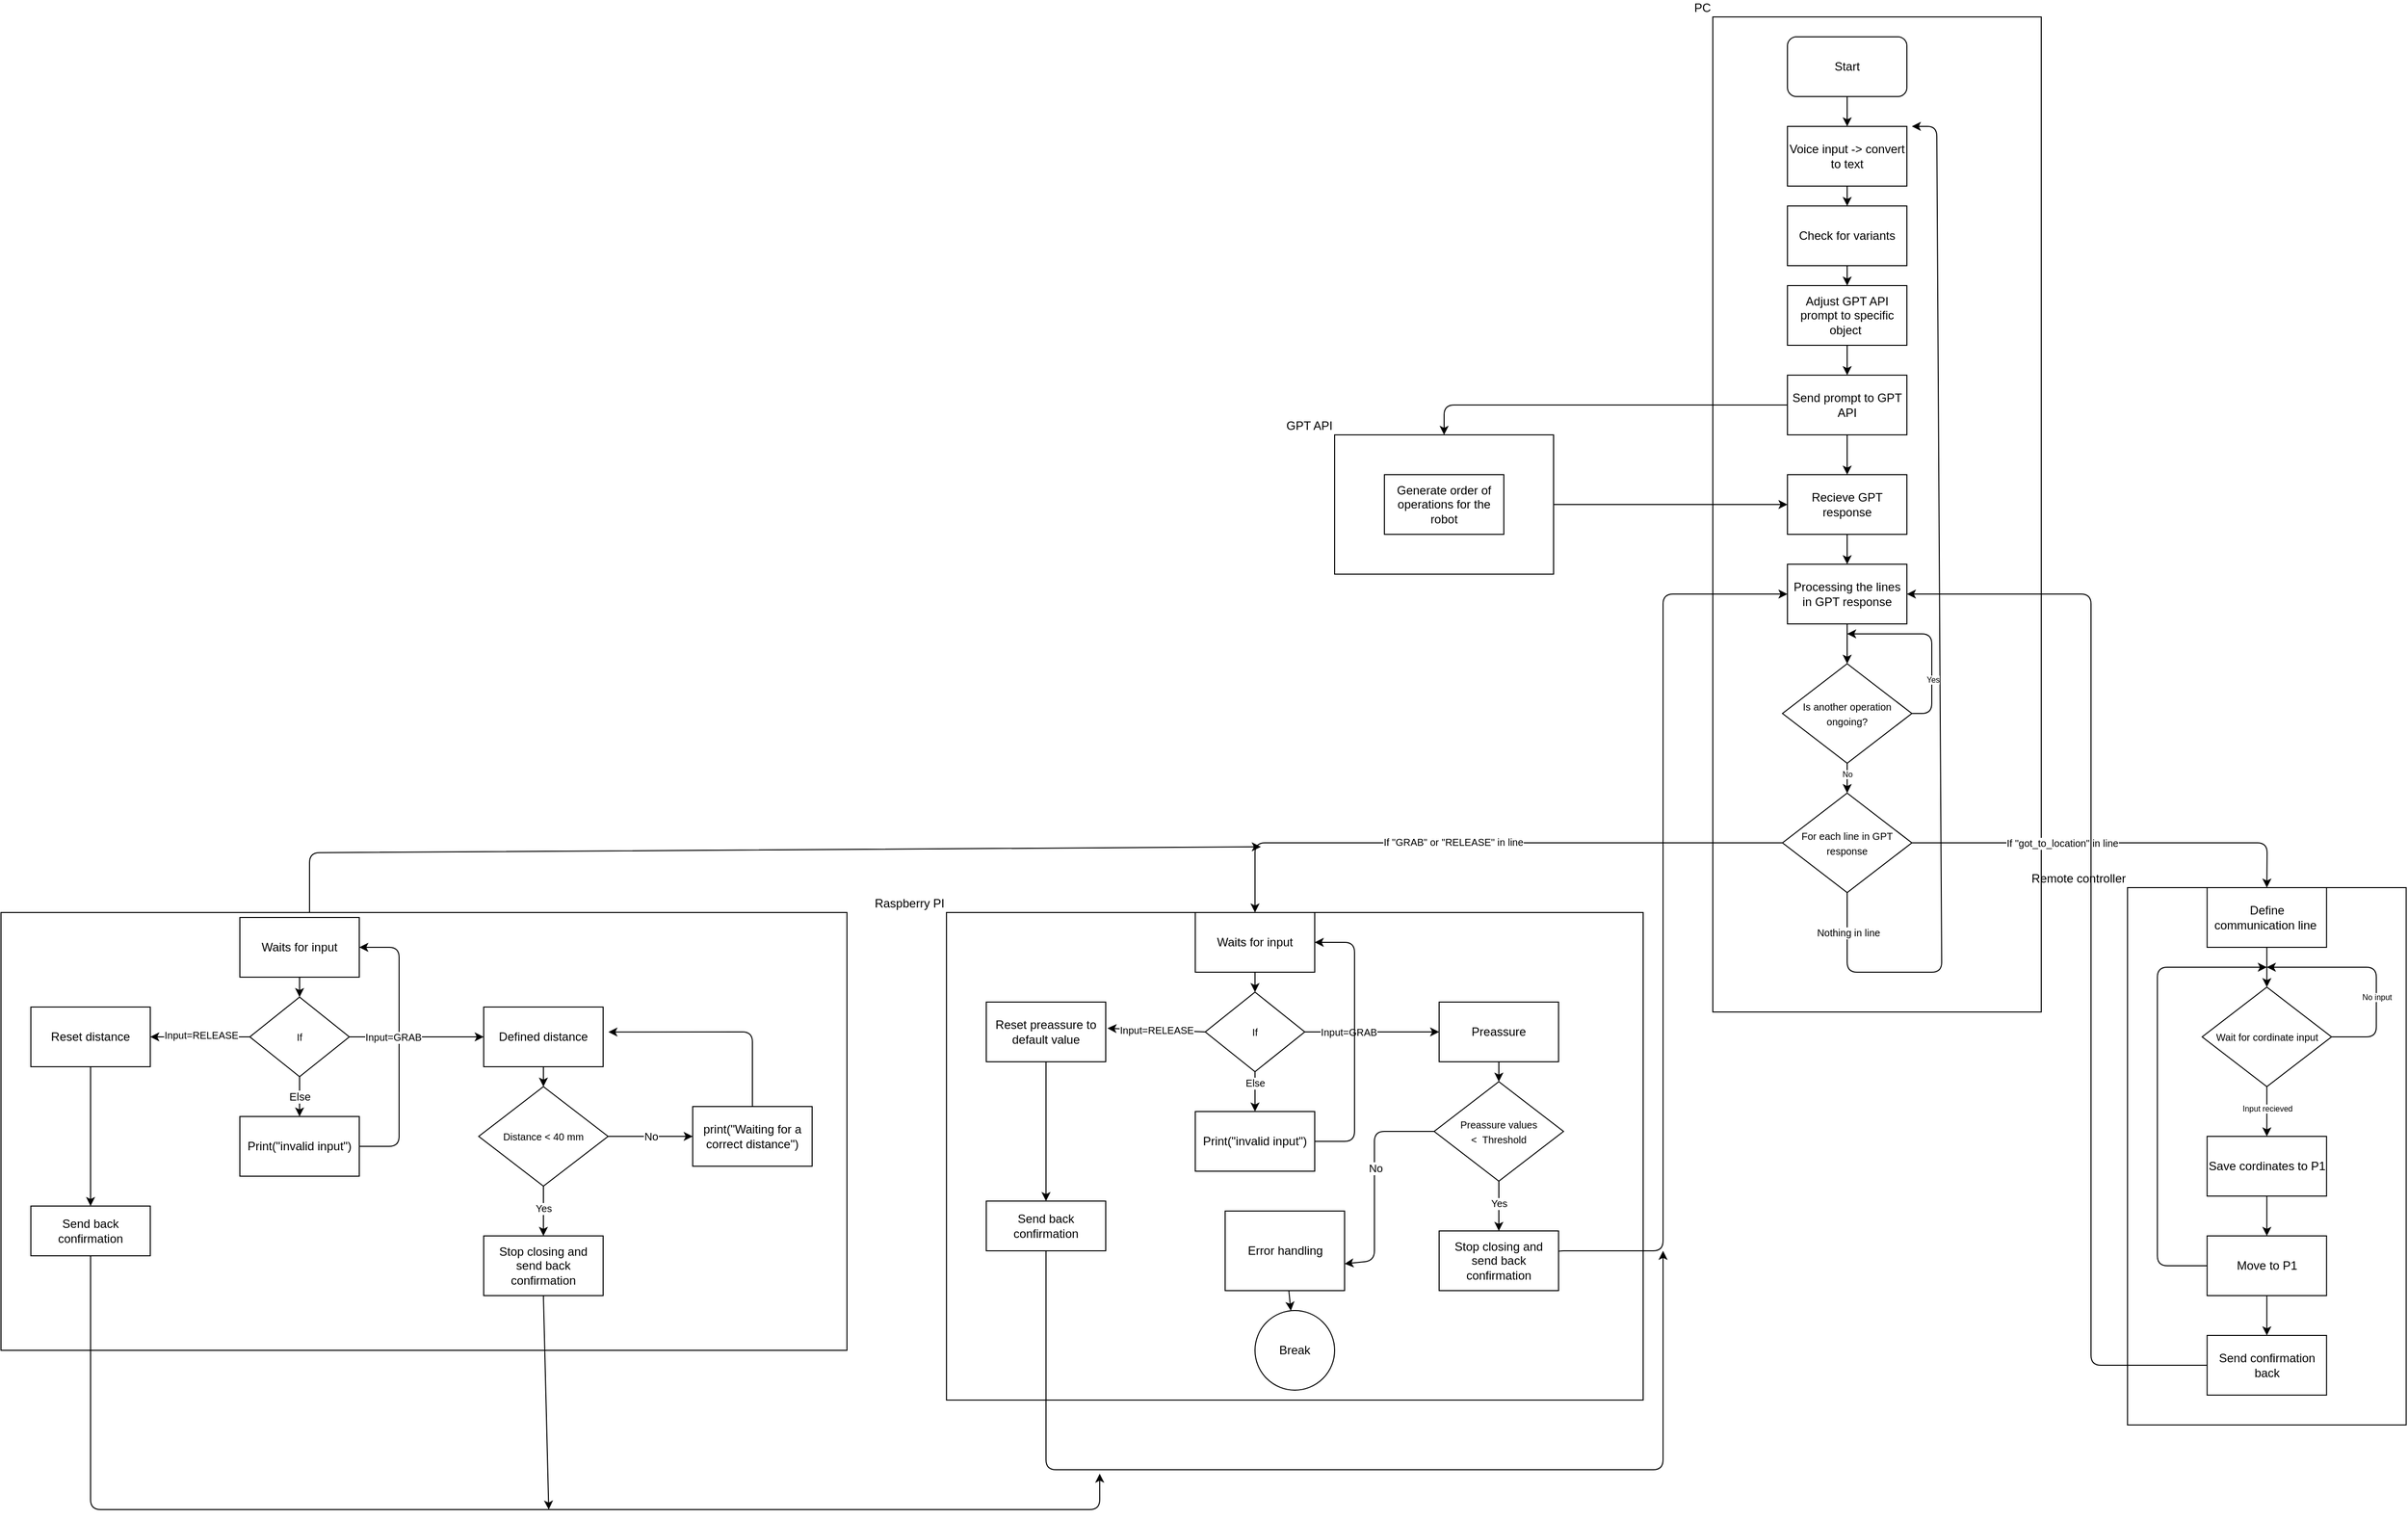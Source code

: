 <mxfile>
    <diagram id="UBDTg_uZCftSm7nuIqOW" name="Page-1">
        <mxGraphModel dx="2846" dy="647" grid="1" gridSize="10" guides="1" tooltips="1" connect="1" arrows="1" fold="1" page="1" pageScale="1" pageWidth="850" pageHeight="1100" math="0" shadow="0">
            <root>
                <mxCell id="0"/>
                <mxCell id="1" parent="0"/>
                <mxCell id="5" value="PC" style="rounded=0;whiteSpace=wrap;html=1;labelPosition=left;verticalLabelPosition=top;align=right;verticalAlign=bottom;" parent="1" vertex="1">
                    <mxGeometry x="290" y="20" width="330" height="1000" as="geometry"/>
                </mxCell>
                <mxCell id="23" style="edgeStyle=none;html=1;entryX=0.5;entryY=0;entryDx=0;entryDy=0;" parent="1" source="6" target="7" edge="1">
                    <mxGeometry relative="1" as="geometry"/>
                </mxCell>
                <mxCell id="6" value="Start" style="rounded=1;whiteSpace=wrap;html=1;" parent="1" vertex="1">
                    <mxGeometry x="365" y="40" width="120" height="60" as="geometry"/>
                </mxCell>
                <mxCell id="24" style="edgeStyle=none;html=1;entryX=0.5;entryY=0;entryDx=0;entryDy=0;" parent="1" source="7" target="8" edge="1">
                    <mxGeometry relative="1" as="geometry"/>
                </mxCell>
                <mxCell id="7" value="Voice input -&amp;gt; convert to text" style="rounded=0;whiteSpace=wrap;html=1;" parent="1" vertex="1">
                    <mxGeometry x="365" y="130" width="120" height="60" as="geometry"/>
                </mxCell>
                <mxCell id="25" style="edgeStyle=none;html=1;entryX=0.5;entryY=0;entryDx=0;entryDy=0;" parent="1" source="8" target="9" edge="1">
                    <mxGeometry relative="1" as="geometry"/>
                </mxCell>
                <mxCell id="8" value="Check for variants" style="rounded=0;whiteSpace=wrap;html=1;" parent="1" vertex="1">
                    <mxGeometry x="365" y="210" width="120" height="60" as="geometry"/>
                </mxCell>
                <mxCell id="26" style="edgeStyle=none;html=1;entryX=0.5;entryY=0;entryDx=0;entryDy=0;" parent="1" source="9" target="10" edge="1">
                    <mxGeometry relative="1" as="geometry"/>
                </mxCell>
                <mxCell id="9" value="Adjust GPT API prompt to specific object&amp;nbsp;" style="rounded=0;whiteSpace=wrap;html=1;" parent="1" vertex="1">
                    <mxGeometry x="365" y="290" width="120" height="60" as="geometry"/>
                </mxCell>
                <mxCell id="16" style="edgeStyle=none;html=1;entryX=0.5;entryY=0;entryDx=0;entryDy=0;" parent="1" source="10" target="11" edge="1">
                    <mxGeometry relative="1" as="geometry">
                        <Array as="points">
                            <mxPoint x="20" y="410"/>
                        </Array>
                    </mxGeometry>
                </mxCell>
                <mxCell id="27" style="edgeStyle=none;html=1;entryX=0.5;entryY=0;entryDx=0;entryDy=0;" parent="1" source="10" target="17" edge="1">
                    <mxGeometry relative="1" as="geometry"/>
                </mxCell>
                <mxCell id="10" value="Send prompt to GPT API" style="rounded=0;whiteSpace=wrap;html=1;" parent="1" vertex="1">
                    <mxGeometry x="365" y="380" width="120" height="60" as="geometry"/>
                </mxCell>
                <mxCell id="18" style="edgeStyle=none;html=1;entryX=0;entryY=0.5;entryDx=0;entryDy=0;" parent="1" source="11" target="17" edge="1">
                    <mxGeometry relative="1" as="geometry"/>
                </mxCell>
                <mxCell id="11" value="GPT API" style="rounded=0;whiteSpace=wrap;html=1;labelPosition=left;verticalLabelPosition=top;align=right;verticalAlign=bottom;" parent="1" vertex="1">
                    <mxGeometry x="-90" y="440" width="220" height="140" as="geometry"/>
                </mxCell>
                <mxCell id="13" value="Generate order of operations for the robot" style="rounded=0;whiteSpace=wrap;html=1;" parent="1" vertex="1">
                    <mxGeometry x="-40" y="480" width="120" height="60" as="geometry"/>
                </mxCell>
                <mxCell id="30" style="edgeStyle=none;html=1;entryX=0.5;entryY=0;entryDx=0;entryDy=0;" parent="1" source="17" target="28" edge="1">
                    <mxGeometry relative="1" as="geometry"/>
                </mxCell>
                <mxCell id="17" value="Recieve GPT response" style="rounded=0;whiteSpace=wrap;html=1;" parent="1" vertex="1">
                    <mxGeometry x="365" y="480" width="120" height="60" as="geometry"/>
                </mxCell>
                <mxCell id="84" style="edgeStyle=none;html=1;entryX=0.5;entryY=0;entryDx=0;entryDy=0;fontSize=8;" parent="1" source="28" target="81" edge="1">
                    <mxGeometry relative="1" as="geometry"/>
                </mxCell>
                <mxCell id="28" value="Processing the lines in GPT response" style="rounded=0;whiteSpace=wrap;html=1;" parent="1" vertex="1">
                    <mxGeometry x="365" y="570" width="120" height="60" as="geometry"/>
                </mxCell>
                <mxCell id="34" style="edgeStyle=none;html=1;fontSize=10;exitX=1;exitY=0.5;exitDx=0;exitDy=0;entryX=0.5;entryY=0;entryDx=0;entryDy=0;" parent="1" source="31" target="46" edge="1">
                    <mxGeometry relative="1" as="geometry">
                        <mxPoint x="690" y="730" as="targetPoint"/>
                        <Array as="points">
                            <mxPoint x="847" y="850"/>
                        </Array>
                    </mxGeometry>
                </mxCell>
                <mxCell id="43" value="If &quot;got_to_location&quot; in line" style="edgeLabel;html=1;align=center;verticalAlign=middle;resizable=0;points=[];fontSize=10;" parent="34" vertex="1" connectable="0">
                    <mxGeometry x="-0.301" y="-2" relative="1" as="geometry">
                        <mxPoint x="10" y="-2" as="offset"/>
                    </mxGeometry>
                </mxCell>
                <mxCell id="35" style="edgeStyle=none;html=1;fontSize=10;exitX=0;exitY=0.5;exitDx=0;exitDy=0;entryX=0.5;entryY=0;entryDx=0;entryDy=0;" parent="1" source="31" target="48" edge="1">
                    <mxGeometry relative="1" as="geometry">
                        <mxPoint x="-380" y="850" as="targetPoint"/>
                        <Array as="points">
                            <mxPoint x="-170" y="850"/>
                        </Array>
                    </mxGeometry>
                </mxCell>
                <mxCell id="45" value="If &quot;GRAB&quot; or &quot;RELEASE&quot; in line" style="edgeLabel;html=1;align=center;verticalAlign=middle;resizable=0;points=[];fontSize=10;" parent="35" vertex="1" connectable="0">
                    <mxGeometry x="0.103" y="-1" relative="1" as="geometry">
                        <mxPoint as="offset"/>
                    </mxGeometry>
                </mxCell>
                <mxCell id="41" style="edgeStyle=none;html=1;fontSize=10;entryX=1;entryY=0.5;entryDx=0;entryDy=0;exitX=0.5;exitY=1;exitDx=0;exitDy=0;" parent="1" source="31" edge="1">
                    <mxGeometry relative="1" as="geometry">
                        <mxPoint x="425" y="930" as="sourcePoint"/>
                        <mxPoint x="490" y="130" as="targetPoint"/>
                        <Array as="points">
                            <mxPoint x="425" y="980"/>
                            <mxPoint x="520" y="980"/>
                            <mxPoint x="515" y="130"/>
                        </Array>
                    </mxGeometry>
                </mxCell>
                <mxCell id="42" value="Nothing in line" style="edgeLabel;html=1;align=center;verticalAlign=middle;resizable=0;points=[];fontSize=10;" parent="41" vertex="1" connectable="0">
                    <mxGeometry x="-0.807" y="-1" relative="1" as="geometry">
                        <mxPoint x="-21" y="-41" as="offset"/>
                    </mxGeometry>
                </mxCell>
                <mxCell id="31" value="&lt;font style=&quot;font-size: 10px;&quot;&gt;For each line in GPT response&lt;/font&gt;" style="rhombus;whiteSpace=wrap;html=1;" parent="1" vertex="1">
                    <mxGeometry x="360" y="800" width="130" height="100" as="geometry"/>
                </mxCell>
                <mxCell id="33" value="Remote controller" style="rounded=0;whiteSpace=wrap;html=1;labelPosition=left;verticalLabelPosition=top;align=right;verticalAlign=bottom;" parent="1" vertex="1">
                    <mxGeometry x="706.67" y="895" width="280" height="540" as="geometry"/>
                </mxCell>
                <mxCell id="36" value="Raspberry PI" style="rounded=0;whiteSpace=wrap;html=1;labelPosition=left;verticalLabelPosition=top;align=right;verticalAlign=bottom;" parent="1" vertex="1">
                    <mxGeometry x="-480" y="920" width="700" height="490" as="geometry"/>
                </mxCell>
                <mxCell id="106" value="" style="edgeStyle=none;html=1;fontSize=8;entryX=0.5;entryY=0;entryDx=0;entryDy=0;" parent="1" source="46" target="108" edge="1">
                    <mxGeometry relative="1" as="geometry">
                        <mxPoint x="846.67" y="985" as="targetPoint"/>
                    </mxGeometry>
                </mxCell>
                <mxCell id="46" value="Define communication line&amp;nbsp;" style="rounded=0;whiteSpace=wrap;html=1;" parent="1" vertex="1">
                    <mxGeometry x="786.67" y="895" width="120" height="60" as="geometry"/>
                </mxCell>
                <mxCell id="63" value="" style="edgeStyle=none;html=1;fontSize=10;" parent="1" source="48" target="50" edge="1">
                    <mxGeometry relative="1" as="geometry"/>
                </mxCell>
                <mxCell id="48" value="Waits for input" style="rounded=0;whiteSpace=wrap;html=1;" parent="1" vertex="1">
                    <mxGeometry x="-230" y="920" width="120" height="60" as="geometry"/>
                </mxCell>
                <mxCell id="53" style="edgeStyle=none;html=1;entryX=0;entryY=0.5;entryDx=0;entryDy=0;fontSize=10;" parent="1" source="50" target="51" edge="1">
                    <mxGeometry relative="1" as="geometry"/>
                </mxCell>
                <mxCell id="56" value="Input=GRAB" style="edgeLabel;html=1;align=center;verticalAlign=middle;resizable=0;points=[];fontSize=10;" parent="53" vertex="1" connectable="0">
                    <mxGeometry x="-0.81" y="-1" relative="1" as="geometry">
                        <mxPoint x="31" y="-1" as="offset"/>
                    </mxGeometry>
                </mxCell>
                <mxCell id="54" style="edgeStyle=none;html=1;entryX=1.015;entryY=0.439;entryDx=0;entryDy=0;fontSize=10;exitX=0;exitY=0.5;exitDx=0;exitDy=0;entryPerimeter=0;" parent="1" source="50" target="91" edge="1">
                    <mxGeometry relative="1" as="geometry">
                        <mxPoint x="-320" y="1040" as="targetPoint"/>
                    </mxGeometry>
                </mxCell>
                <mxCell id="55" value="Input=RELEASE" style="edgeLabel;html=1;align=center;verticalAlign=middle;resizable=0;points=[];fontSize=10;" parent="54" vertex="1" connectable="0">
                    <mxGeometry x="0.34" y="-1" relative="1" as="geometry">
                        <mxPoint x="17" y="1" as="offset"/>
                    </mxGeometry>
                </mxCell>
                <mxCell id="60" style="edgeStyle=none;html=1;entryX=0.5;entryY=0;entryDx=0;entryDy=0;fontSize=10;" parent="1" source="50" target="59" edge="1">
                    <mxGeometry relative="1" as="geometry"/>
                </mxCell>
                <mxCell id="61" value="Else" style="edgeLabel;html=1;align=center;verticalAlign=middle;resizable=0;points=[];fontSize=10;" parent="60" vertex="1" connectable="0">
                    <mxGeometry x="-0.44" relative="1" as="geometry">
                        <mxPoint as="offset"/>
                    </mxGeometry>
                </mxCell>
                <mxCell id="50" value="&lt;span style=&quot;font-size: 10px;&quot;&gt;If&lt;/span&gt;" style="rhombus;whiteSpace=wrap;html=1;" parent="1" vertex="1">
                    <mxGeometry x="-220" y="1000" width="100" height="80" as="geometry"/>
                </mxCell>
                <mxCell id="72" style="edgeStyle=none;html=1;entryX=0.5;entryY=0;entryDx=0;entryDy=0;fontSize=10;" parent="1" source="51" target="65" edge="1">
                    <mxGeometry relative="1" as="geometry"/>
                </mxCell>
                <mxCell id="51" value="Preassure" style="rounded=0;whiteSpace=wrap;html=1;" parent="1" vertex="1">
                    <mxGeometry x="15" y="1010" width="120" height="60" as="geometry"/>
                </mxCell>
                <mxCell id="62" style="edgeStyle=none;html=1;fontSize=10;entryX=1;entryY=0.5;entryDx=0;entryDy=0;" parent="1" source="59" target="48" edge="1">
                    <mxGeometry relative="1" as="geometry">
                        <Array as="points">
                            <mxPoint x="-70" y="1150"/>
                            <mxPoint x="-70" y="950"/>
                        </Array>
                    </mxGeometry>
                </mxCell>
                <mxCell id="59" value="Print(&quot;invalid input&quot;)" style="rounded=0;whiteSpace=wrap;html=1;" parent="1" vertex="1">
                    <mxGeometry x="-230" y="1120" width="120" height="60" as="geometry"/>
                </mxCell>
                <mxCell id="66" style="edgeStyle=none;html=1;fontSize=10;exitX=0.5;exitY=1;exitDx=0;exitDy=0;entryX=0.5;entryY=0;entryDx=0;entryDy=0;" parent="1" source="65" target="68" edge="1">
                    <mxGeometry relative="1" as="geometry">
                        <mxPoint x="280" y="1140" as="targetPoint"/>
                    </mxGeometry>
                </mxCell>
                <mxCell id="67" value="Yes" style="edgeLabel;html=1;align=center;verticalAlign=middle;resizable=0;points=[];fontSize=10;" parent="66" vertex="1" connectable="0">
                    <mxGeometry x="-0.199" y="2" relative="1" as="geometry">
                        <mxPoint x="-2" y="2" as="offset"/>
                    </mxGeometry>
                </mxCell>
                <mxCell id="205" style="edgeStyle=none;html=1;exitX=0;exitY=0.5;exitDx=0;exitDy=0;entryX=0.663;entryY=0;entryDx=0;entryDy=0;entryPerimeter=0;" parent="1" source="65" target="124" edge="1">
                    <mxGeometry relative="1" as="geometry">
                        <Array as="points">
                            <mxPoint x="-50" y="1140"/>
                            <mxPoint x="-50" y="1270"/>
                        </Array>
                    </mxGeometry>
                </mxCell>
                <mxCell id="206" value="No" style="edgeLabel;html=1;align=center;verticalAlign=middle;resizable=0;points=[];" parent="205" vertex="1" connectable="0">
                    <mxGeometry x="-0.126" y="1" relative="1" as="geometry">
                        <mxPoint y="1" as="offset"/>
                    </mxGeometry>
                </mxCell>
                <mxCell id="65" value="&lt;span style=&quot;font-size: 10px;&quot;&gt;Preassure values&lt;br&gt;&amp;lt;&amp;nbsp; Threshold&lt;br&gt;&lt;/span&gt;" style="rhombus;whiteSpace=wrap;html=1;" parent="1" vertex="1">
                    <mxGeometry x="10" y="1090" width="130" height="100" as="geometry"/>
                </mxCell>
                <mxCell id="73" style="edgeStyle=none;html=1;entryX=0;entryY=0.5;entryDx=0;entryDy=0;fontSize=10;exitX=1;exitY=0.5;exitDx=0;exitDy=0;" parent="1" source="68" target="28" edge="1">
                    <mxGeometry relative="1" as="geometry">
                        <Array as="points">
                            <mxPoint x="130" y="1260"/>
                            <mxPoint x="240" y="1260"/>
                            <mxPoint x="240" y="600"/>
                        </Array>
                    </mxGeometry>
                </mxCell>
                <mxCell id="68" value="Stop closing and send back confirmation" style="rounded=0;whiteSpace=wrap;html=1;" parent="1" vertex="1">
                    <mxGeometry x="15" y="1240" width="120" height="60" as="geometry"/>
                </mxCell>
                <mxCell id="82" style="edgeStyle=none;html=1;fontSize=8;entryX=0.5;entryY=0;entryDx=0;entryDy=0;" parent="1" source="81" target="31" edge="1">
                    <mxGeometry relative="1" as="geometry"/>
                </mxCell>
                <mxCell id="83" value="No" style="edgeLabel;html=1;align=center;verticalAlign=middle;resizable=0;points=[];fontSize=8;" parent="82" vertex="1" connectable="0">
                    <mxGeometry x="-0.28" relative="1" as="geometry">
                        <mxPoint as="offset"/>
                    </mxGeometry>
                </mxCell>
                <mxCell id="85" style="edgeStyle=none;html=1;fontSize=8;exitX=1;exitY=0.5;exitDx=0;exitDy=0;" parent="1" source="81" edge="1">
                    <mxGeometry relative="1" as="geometry">
                        <mxPoint x="425" y="640" as="targetPoint"/>
                        <Array as="points">
                            <mxPoint x="510" y="720"/>
                            <mxPoint x="510" y="640"/>
                        </Array>
                    </mxGeometry>
                </mxCell>
                <mxCell id="86" value="Yes" style="edgeLabel;html=1;align=center;verticalAlign=middle;resizable=0;points=[];fontSize=8;" parent="85" vertex="1" connectable="0">
                    <mxGeometry x="-0.414" y="-1" relative="1" as="geometry">
                        <mxPoint as="offset"/>
                    </mxGeometry>
                </mxCell>
                <mxCell id="81" value="&lt;font style=&quot;font-size: 10px;&quot;&gt;Is another operation ongoing?&lt;/font&gt;" style="rhombus;whiteSpace=wrap;html=1;" parent="1" vertex="1">
                    <mxGeometry x="360" y="670" width="130" height="100" as="geometry"/>
                </mxCell>
                <mxCell id="96" style="edgeStyle=none;html=1;fontSize=8;exitX=0.5;exitY=1;exitDx=0;exitDy=0;" parent="1" source="97" edge="1">
                    <mxGeometry relative="1" as="geometry">
                        <mxPoint x="240" y="1260" as="targetPoint"/>
                        <mxPoint x="-580" y="1220" as="sourcePoint"/>
                        <Array as="points">
                            <mxPoint x="-380" y="1480"/>
                            <mxPoint x="240" y="1480"/>
                        </Array>
                    </mxGeometry>
                </mxCell>
                <mxCell id="98" style="edgeStyle=none;html=1;entryX=0.5;entryY=0;entryDx=0;entryDy=0;fontSize=8;" parent="1" source="91" target="97" edge="1">
                    <mxGeometry relative="1" as="geometry"/>
                </mxCell>
                <mxCell id="91" value="Reset preassure to default value" style="rounded=0;whiteSpace=wrap;html=1;" parent="1" vertex="1">
                    <mxGeometry x="-440" y="1010" width="120" height="60" as="geometry"/>
                </mxCell>
                <mxCell id="97" value="Send back confirmation" style="rounded=0;whiteSpace=wrap;html=1;" parent="1" vertex="1">
                    <mxGeometry x="-440" y="1210" width="120" height="50" as="geometry"/>
                </mxCell>
                <mxCell id="110" style="edgeStyle=none;html=1;fontSize=8;exitX=1;exitY=0.5;exitDx=0;exitDy=0;" parent="1" source="108" edge="1">
                    <mxGeometry relative="1" as="geometry">
                        <mxPoint x="846.67" y="975" as="targetPoint"/>
                        <Array as="points">
                            <mxPoint x="956.67" y="1045"/>
                            <mxPoint x="956.67" y="975"/>
                        </Array>
                    </mxGeometry>
                </mxCell>
                <mxCell id="112" value="No input" style="edgeLabel;html=1;align=center;verticalAlign=middle;resizable=0;points=[];fontSize=8;" parent="110" vertex="1" connectable="0">
                    <mxGeometry x="-0.187" relative="1" as="geometry">
                        <mxPoint y="6" as="offset"/>
                    </mxGeometry>
                </mxCell>
                <mxCell id="111" value="" style="edgeStyle=none;html=1;fontSize=8;" parent="1" target="109" edge="1">
                    <mxGeometry relative="1" as="geometry">
                        <mxPoint x="846.67" y="1095" as="sourcePoint"/>
                    </mxGeometry>
                </mxCell>
                <mxCell id="113" value="Input recieved" style="edgeLabel;html=1;align=center;verticalAlign=middle;resizable=0;points=[];fontSize=8;" parent="111" vertex="1" connectable="0">
                    <mxGeometry x="-0.525" y="-1" relative="1" as="geometry">
                        <mxPoint x="1" y="10" as="offset"/>
                    </mxGeometry>
                </mxCell>
                <mxCell id="108" value="&lt;font style=&quot;font-size: 10px;&quot;&gt;Wait for cordinate input&lt;/font&gt;" style="rhombus;whiteSpace=wrap;html=1;" parent="1" vertex="1">
                    <mxGeometry x="781.67" y="995" width="130" height="100" as="geometry"/>
                </mxCell>
                <mxCell id="116" value="" style="edgeStyle=none;html=1;fontSize=8;" parent="1" source="109" target="114" edge="1">
                    <mxGeometry relative="1" as="geometry"/>
                </mxCell>
                <mxCell id="109" value="Save cordinates to P1" style="rounded=0;whiteSpace=wrap;html=1;" parent="1" vertex="1">
                    <mxGeometry x="786.67" y="1145" width="120" height="60" as="geometry"/>
                </mxCell>
                <mxCell id="117" value="" style="edgeStyle=none;html=1;fontSize=8;" parent="1" source="114" target="115" edge="1">
                    <mxGeometry relative="1" as="geometry"/>
                </mxCell>
                <mxCell id="120" style="edgeStyle=none;html=1;fontSize=8;exitX=0;exitY=0.5;exitDx=0;exitDy=0;" parent="1" source="114" edge="1">
                    <mxGeometry relative="1" as="geometry">
                        <mxPoint x="846.67" y="975" as="targetPoint"/>
                        <Array as="points">
                            <mxPoint x="736.67" y="1275"/>
                            <mxPoint x="736.67" y="975"/>
                        </Array>
                    </mxGeometry>
                </mxCell>
                <mxCell id="114" value="Move to P1" style="rounded=0;whiteSpace=wrap;html=1;" parent="1" vertex="1">
                    <mxGeometry x="786.67" y="1245" width="120" height="60" as="geometry"/>
                </mxCell>
                <mxCell id="123" style="edgeStyle=none;html=1;entryX=1;entryY=0.5;entryDx=0;entryDy=0;fontSize=8;" parent="1" source="115" target="28" edge="1">
                    <mxGeometry relative="1" as="geometry">
                        <Array as="points">
                            <mxPoint x="670" y="1375"/>
                            <mxPoint x="670" y="600"/>
                        </Array>
                    </mxGeometry>
                </mxCell>
                <mxCell id="115" value="Send confirmation back" style="rounded=0;whiteSpace=wrap;html=1;" parent="1" vertex="1">
                    <mxGeometry x="786.67" y="1345" width="120" height="60" as="geometry"/>
                </mxCell>
                <mxCell id="208" value="" style="edgeStyle=none;html=1;" parent="1" source="124" target="207" edge="1">
                    <mxGeometry relative="1" as="geometry"/>
                </mxCell>
                <mxCell id="124" value="Error handling" style="shadow=0;dashed=0;align=center;html=1;strokeWidth=1;shape=mxgraph.rtl.abstract.entity;container=1;collapsible=0;kind=sequential;drawPins=0;left=3;right=2;bottom=0;top=0;direction=south;" parent="1" vertex="1">
                    <mxGeometry x="-200" y="1220" width="120" height="80" as="geometry"/>
                </mxCell>
                <mxCell id="142" style="edgeStyle=none;html=1;entryX=0.011;entryY=0.057;entryDx=0;entryDy=0;entryPerimeter=0;exitX=0.5;exitY=0;exitDx=0;exitDy=0;" parent="1" target="35" edge="1">
                    <mxGeometry relative="1" as="geometry">
                        <mxPoint x="-1120" y="950" as="sourcePoint"/>
                        <Array as="points">
                            <mxPoint x="-1120" y="860"/>
                        </Array>
                    </mxGeometry>
                </mxCell>
                <mxCell id="144" value="" style="rounded=0;whiteSpace=wrap;html=1;labelPosition=left;verticalLabelPosition=top;align=right;verticalAlign=bottom;" parent="1" vertex="1">
                    <mxGeometry x="-1430" y="920" width="850" height="440" as="geometry"/>
                </mxCell>
                <mxCell id="177" value="" style="edgeStyle=none;html=1;fontSize=10;" parent="1" source="178" target="180" edge="1">
                    <mxGeometry relative="1" as="geometry"/>
                </mxCell>
                <mxCell id="178" value="Waits for input" style="rounded=0;whiteSpace=wrap;html=1;" parent="1" vertex="1">
                    <mxGeometry x="-1190" y="925" width="120" height="60" as="geometry"/>
                </mxCell>
                <mxCell id="179" style="edgeStyle=none;html=1;fontSize=10;entryX=1;entryY=0.5;entryDx=0;entryDy=0;" parent="1" source="189" target="178" edge="1">
                    <mxGeometry relative="1" as="geometry">
                        <Array as="points">
                            <mxPoint x="-1030" y="1155"/>
                            <mxPoint x="-1030" y="955"/>
                        </Array>
                    </mxGeometry>
                </mxCell>
                <mxCell id="194" value="Else&lt;br&gt;" style="edgeStyle=none;html=1;" parent="1" source="180" target="189" edge="1">
                    <mxGeometry relative="1" as="geometry"/>
                </mxCell>
                <mxCell id="199" style="edgeStyle=none;html=1;entryX=1;entryY=0.5;entryDx=0;entryDy=0;" parent="1" source="180" target="191" edge="1">
                    <mxGeometry relative="1" as="geometry">
                        <mxPoint x="-1210" y="1045" as="targetPoint"/>
                    </mxGeometry>
                </mxCell>
                <mxCell id="180" value="&lt;span style=&quot;font-size: 10px;&quot;&gt;If&lt;/span&gt;" style="rhombus;whiteSpace=wrap;html=1;" parent="1" vertex="1">
                    <mxGeometry x="-1180" y="1005" width="100" height="80" as="geometry"/>
                </mxCell>
                <mxCell id="181" style="edgeStyle=none;html=1;entryX=0;entryY=0.5;entryDx=0;entryDy=0;fontSize=10;" parent="1" source="180" target="183" edge="1">
                    <mxGeometry relative="1" as="geometry"/>
                </mxCell>
                <mxCell id="182" value="Input=GRAB" style="edgeLabel;html=1;align=center;verticalAlign=middle;resizable=0;points=[];fontSize=10;" parent="181" vertex="1" connectable="0">
                    <mxGeometry x="-0.81" y="-1" relative="1" as="geometry">
                        <mxPoint x="31" y="-1" as="offset"/>
                    </mxGeometry>
                </mxCell>
                <mxCell id="200" value="" style="edgeStyle=none;html=1;" parent="1" source="183" target="186" edge="1">
                    <mxGeometry relative="1" as="geometry"/>
                </mxCell>
                <mxCell id="183" value="Defined distance" style="rounded=0;whiteSpace=wrap;html=1;" parent="1" vertex="1">
                    <mxGeometry x="-945" y="1015" width="120" height="60" as="geometry"/>
                </mxCell>
                <mxCell id="195" value="" style="edgeStyle=none;html=1;" parent="1" source="186" target="188" edge="1">
                    <mxGeometry relative="1" as="geometry"/>
                </mxCell>
                <mxCell id="202" value="No" style="edgeStyle=none;html=1;" parent="1" source="186" target="201" edge="1">
                    <mxGeometry relative="1" as="geometry"/>
                </mxCell>
                <mxCell id="186" value="&lt;span style=&quot;font-size: 10px;&quot;&gt;Distance &amp;lt; 40 mm&lt;/span&gt;" style="rhombus;whiteSpace=wrap;html=1;" parent="1" vertex="1">
                    <mxGeometry x="-950" y="1095" width="130" height="100" as="geometry"/>
                </mxCell>
                <mxCell id="187" value="Yes" style="edgeLabel;html=1;align=center;verticalAlign=middle;resizable=0;points=[];fontSize=10;" parent="1" vertex="1" connectable="0">
                    <mxGeometry x="-885" y="1217" as="geometry"/>
                </mxCell>
                <mxCell id="204" style="edgeStyle=none;html=1;exitX=0.5;exitY=1;exitDx=0;exitDy=0;entryX=0.454;entryY=1;entryDx=0;entryDy=0;entryPerimeter=0;" parent="1" source="188" target="197" edge="1">
                    <mxGeometry relative="1" as="geometry">
                        <mxPoint x="-880" y="1400" as="targetPoint"/>
                    </mxGeometry>
                </mxCell>
                <mxCell id="188" value="Stop closing and send back confirmation" style="rounded=0;whiteSpace=wrap;html=1;" parent="1" vertex="1">
                    <mxGeometry x="-945" y="1245" width="120" height="60" as="geometry"/>
                </mxCell>
                <mxCell id="189" value="Print(&quot;invalid input&quot;)" style="rounded=0;whiteSpace=wrap;html=1;" parent="1" vertex="1">
                    <mxGeometry x="-1190" y="1125" width="120" height="60" as="geometry"/>
                </mxCell>
                <mxCell id="190" value="Input=RELEASE" style="edgeLabel;html=1;align=center;verticalAlign=middle;resizable=0;points=[];fontSize=10;" parent="1" vertex="1" connectable="0">
                    <mxGeometry x="-1228.917" y="1042.543" as="geometry"/>
                </mxCell>
                <mxCell id="191" value="Reset distance" style="rounded=0;whiteSpace=wrap;html=1;" parent="1" vertex="1">
                    <mxGeometry x="-1400" y="1015" width="120" height="60" as="geometry"/>
                </mxCell>
                <mxCell id="192" style="edgeStyle=none;html=1;entryX=0.5;entryY=0;entryDx=0;entryDy=0;fontSize=8;" parent="1" source="191" target="193" edge="1">
                    <mxGeometry relative="1" as="geometry"/>
                </mxCell>
                <mxCell id="197" style="edgeStyle=none;html=1;entryX=0.087;entryY=1.018;entryDx=0;entryDy=0;entryPerimeter=0;" parent="1" source="193" target="96" edge="1">
                    <mxGeometry relative="1" as="geometry">
                        <mxPoint x="-320" y="1490" as="targetPoint"/>
                        <Array as="points">
                            <mxPoint x="-1340" y="1520"/>
                            <mxPoint x="-326" y="1520"/>
                        </Array>
                    </mxGeometry>
                </mxCell>
                <mxCell id="193" value="Send back confirmation" style="rounded=0;whiteSpace=wrap;html=1;" parent="1" vertex="1">
                    <mxGeometry x="-1400" y="1215" width="120" height="50" as="geometry"/>
                </mxCell>
                <mxCell id="203" style="edgeStyle=none;html=1;exitX=0.5;exitY=0;exitDx=0;exitDy=0;entryX=0.718;entryY=0.273;entryDx=0;entryDy=0;entryPerimeter=0;" parent="1" source="201" target="144" edge="1">
                    <mxGeometry relative="1" as="geometry">
                        <Array as="points">
                            <mxPoint x="-675" y="1040"/>
                        </Array>
                    </mxGeometry>
                </mxCell>
                <mxCell id="201" value="print(&quot;Waiting for a correct distance&quot;)" style="whiteSpace=wrap;html=1;" parent="1" vertex="1">
                    <mxGeometry x="-735" y="1115" width="120" height="60" as="geometry"/>
                </mxCell>
                <mxCell id="207" value="Break" style="ellipse;whiteSpace=wrap;html=1;shadow=0;dashed=0;strokeWidth=1;" parent="1" vertex="1">
                    <mxGeometry x="-170" y="1320" width="80" height="80" as="geometry"/>
                </mxCell>
            </root>
        </mxGraphModel>
    </diagram>
</mxfile>